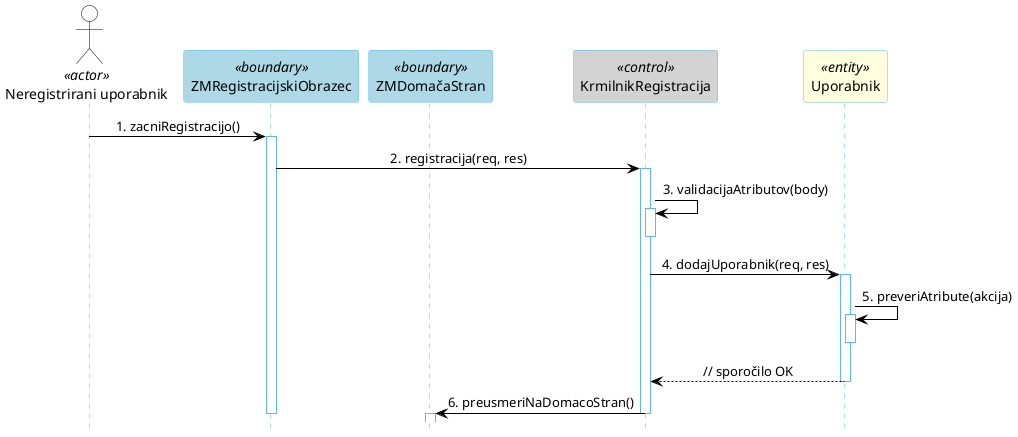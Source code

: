@startuml
hide footbox

skinparam backgroundcolor transparent
skinparam defaultTextAlignment center
skinparam actorBorderColor black
skinparam actorBackgroundColor white
skinparam arrowColor black  
skinparam sequenceLifeLineBorderColor #5FB8EC
skinparam sequenceParticipantBorderColor #5FB8EC
skinparam sequenceParticipantBackgroundColor white

actor "Neregistrirani uporabnik" as Neregistriran <<actor>>
participant "ZMRegistracijskiObrazec" as Obrazec <<boundary>> #lightBlue
participant "ZMDomačaStran" as DomacaStran <<boundary>> #lightBlue
participant "KrmilnikRegistracija" as Krmilnik <<control>> #lightGray
participant Uporabnik <<entity>> #lightYellow

Neregistriran -> Obrazec: 1. zacniRegistracijo()
activate Obrazec
Obrazec -> Krmilnik: 2. registracija(req, res)
activate Krmilnik
Krmilnik -> Krmilnik: 3. validacijaAtributov(body)
activate Krmilnik
deactivate Krmilnik
Krmilnik -> Uporabnik: 4. dodajUporabnik(req, res)
activate Uporabnik
Uporabnik -> Uporabnik: 5. preveriAtribute(akcija)
activate Uporabnik
deactivate Uporabnik
Krmilnik <-- Uporabnik: // sporočilo OK
deactivate Uporabnik
Krmilnik -> DomacaStran: 6. preusmeriNaDomacoStran()
deactivate Krmilnik
deactivate Obrazec
activate DomacaStran
@enduml